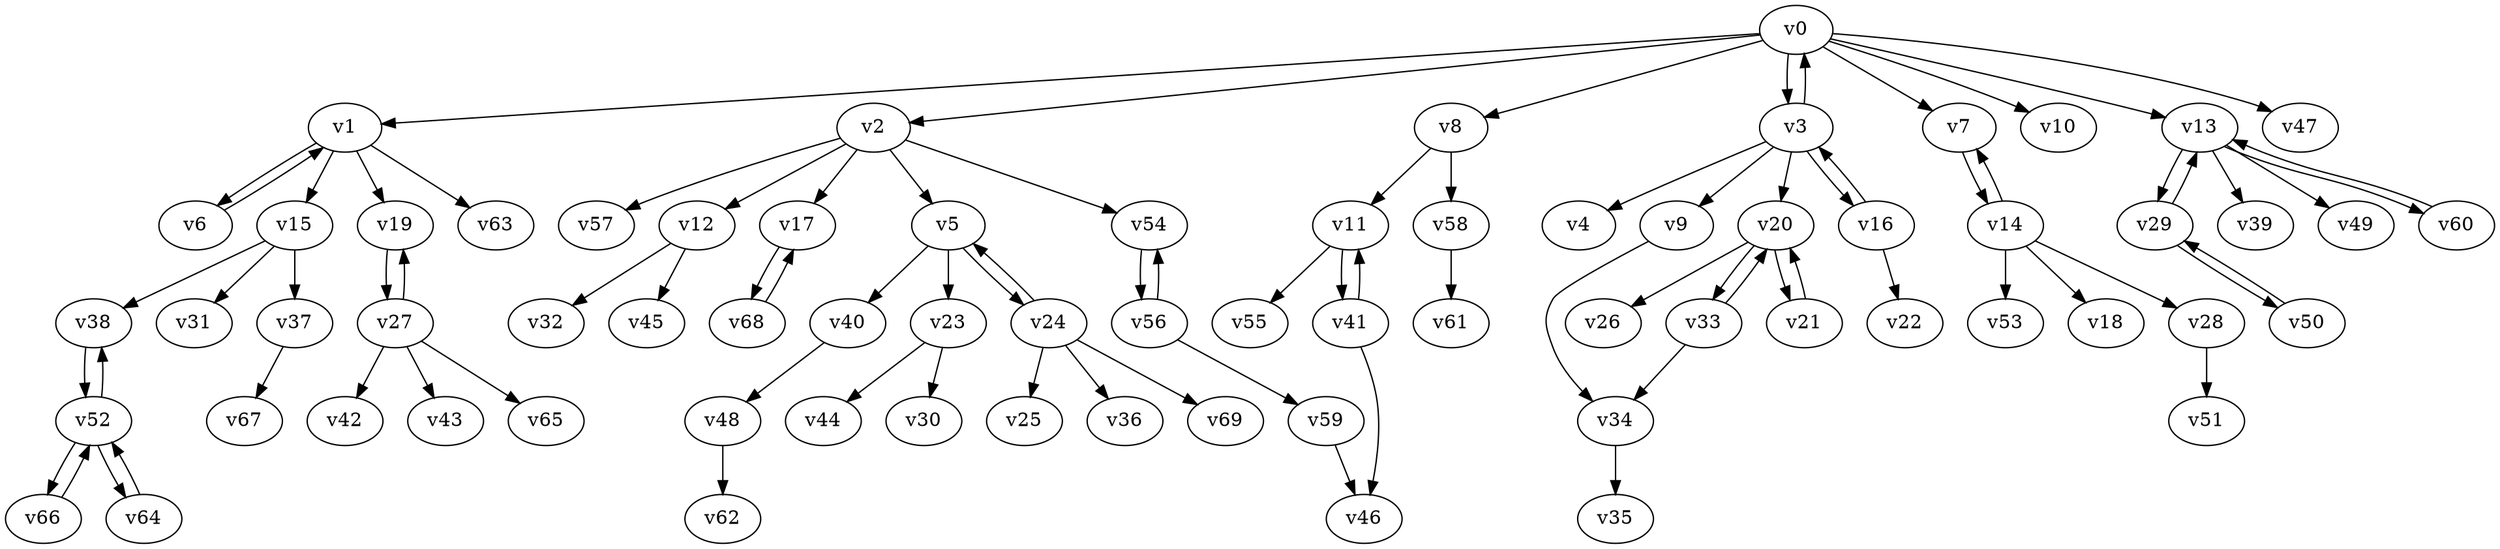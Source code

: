 digraph test104 {
    v0 [name="v0", player=0, weight=6];
    v1 [name="v1", player=1, weight=6];
    v2 [name="v2", player=0, weight=10];
    v3 [name="v3", player=1, weight=4];
    v4 [name="v4", player=0, weight=7];
    v5 [name="v5", player=1, weight=0];
    v6 [name="v6", player=0, weight=4];
    v7 [name="v7", player=1, weight=11];
    v8 [name="v8", player=0, weight=12];
    v9 [name="v9", player=1, weight=14];
    v10 [name="v10", player=0, weight=-3];
    v11 [name="v11", player=1, weight=3];
    v12 [name="v12", player=0, weight=0];
    v13 [name="v13", player=1, weight=9];
    v14 [name="v14", player=0, weight=13];
    v15 [name="v15", player=1, weight=2];
    v16 [name="v16", player=0, weight=2];
    v17 [name="v17", player=1, weight=11];
    v18 [name="v18", player=0, weight=3];
    v19 [name="v19", player=1, weight=17];
    v20 [name="v20", player=0, weight=15];
    v21 [name="v21", player=1, weight=16];
    v22 [name="v22", player=0, weight=4];
    v23 [name="v23", player=1, weight=4];
    v24 [name="v24", player=0, weight=-3];
    v25 [name="v25", player=1, weight=12];
    v26 [name="v26", player=0, weight=17];
    v27 [name="v27", player=1, weight=7];
    v28 [name="v28", player=0, weight=5];
    v29 [name="v29", player=1, weight=15];
    v30 [name="v30", player=0, weight=6];
    v31 [name="v31", player=1, weight=8];
    v32 [name="v32", player=0, weight=14];
    v33 [name="v33", player=1, weight=6];
    v34 [name="v34", player=0, weight=0];
    v35 [name="v35", player=1, weight=-1];
    v36 [name="v36", player=0, weight=-3];
    v37 [name="v37", player=1, weight=5];
    v38 [name="v38", player=0, weight=7];
    v39 [name="v39", player=1, weight=13];
    v40 [name="v40", player=0, weight=12];
    v41 [name="v41", player=1, weight=5];
    v42 [name="v42", player=0, weight=5];
    v43 [name="v43", player=1, weight=12];
    v44 [name="v44", player=0, weight=8];
    v45 [name="v45", player=1, weight=13];
    v46 [name="v46", player=0, weight=13];
    v47 [name="v47", player=1, weight=16];
    v48 [name="v48", player=0, weight=10];
    v49 [name="v49", player=1, weight=4];
    v50 [name="v50", player=0, weight=0];
    v51 [name="v51", player=1, weight=11];
    v52 [name="v52", player=0, weight=2];
    v53 [name="v53", player=1, weight=15];
    v54 [name="v54", player=0, weight=-1];
    v55 [name="v55", player=1, weight=11];
    v56 [name="v56", player=0, weight=7];
    v57 [name="v57", player=1, weight=11];
    v58 [name="v58", player=0, weight=12];
    v59 [name="v59", player=1, weight=10];
    v60 [name="v60", player=0, weight=2];
    v61 [name="v61", player=1, weight=12];
    v62 [name="v62", player=0, weight=15];
    v63 [name="v63", player=1, weight=3];
    v64 [name="v64", player=0, weight=9];
    v65 [name="v65", player=1, weight=-1];
    v66 [name="v66", player=0, weight=2];
    v67 [name="v67", player=1, weight=9];
    v68 [name="v68", player=0, weight=3];
    v69 [name="v69", player=1, weight=7];
    v0 -> v1;
    v0 -> v2;
    v0 -> v3;
    v3 -> v0;
    v3 -> v4;
    v2 -> v5;
    v1 -> v6;
    v6 -> v1;
    v0 -> v7;
    v0 -> v8;
    v3 -> v9;
    v0 -> v10;
    v8 -> v11;
    v2 -> v12;
    v0 -> v13;
    v7 -> v14;
    v14 -> v7;
    v1 -> v15;
    v3 -> v16;
    v16 -> v3;
    v2 -> v17;
    v14 -> v18;
    v1 -> v19;
    v3 -> v20;
    v20 -> v21;
    v21 -> v20;
    v16 -> v22;
    v5 -> v23;
    v5 -> v24;
    v24 -> v5;
    v24 -> v25;
    v20 -> v26;
    v19 -> v27;
    v27 -> v19;
    v14 -> v28;
    v13 -> v29;
    v29 -> v13;
    v23 -> v30;
    v15 -> v31;
    v12 -> v32;
    v20 -> v33;
    v33 -> v20;
    v9 -> v34;
    v34 -> v35;
    v24 -> v36;
    v15 -> v37;
    v15 -> v38;
    v13 -> v39;
    v5 -> v40;
    v11 -> v41;
    v41 -> v11;
    v27 -> v42;
    v27 -> v43;
    v23 -> v44;
    v12 -> v45;
    v41 -> v46;
    v0 -> v47;
    v40 -> v48;
    v13 -> v49;
    v29 -> v50;
    v50 -> v29;
    v28 -> v51;
    v38 -> v52;
    v52 -> v38;
    v14 -> v53;
    v2 -> v54;
    v11 -> v55;
    v54 -> v56;
    v56 -> v54;
    v2 -> v57;
    v8 -> v58;
    v56 -> v59;
    v13 -> v60;
    v60 -> v13;
    v58 -> v61;
    v48 -> v62;
    v1 -> v63;
    v52 -> v64;
    v64 -> v52;
    v27 -> v65;
    v52 -> v66;
    v66 -> v52;
    v37 -> v67;
    v17 -> v68;
    v68 -> v17;
    v24 -> v69;
    v59 -> v46;
    v33 -> v34;
}
